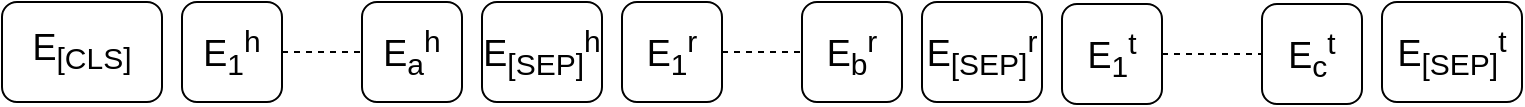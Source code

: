 <mxfile version="21.7.4" type="github">
  <diagram name="Page-1" id="74e2e168-ea6b-b213-b513-2b3c1d86103e">
    <mxGraphModel dx="1289" dy="889" grid="1" gridSize="10" guides="1" tooltips="1" connect="1" arrows="1" fold="1" page="1" pageScale="1" pageWidth="1100" pageHeight="850" background="none" math="0" shadow="0">
      <root>
        <mxCell id="0" />
        <mxCell id="1" parent="0" />
        <mxCell id="N3PisCW0dnbsBlv9NRA1-1" value="&lt;font style=&quot;font-size: 18px;&quot;&gt;E&lt;sub style=&quot;&quot;&gt;[CLS]&lt;/sub&gt;&lt;/font&gt;" style="rounded=1;whiteSpace=wrap;html=1;" vertex="1" parent="1">
          <mxGeometry x="30" y="730" width="80" height="50" as="geometry" />
        </mxCell>
        <mxCell id="N3PisCW0dnbsBlv9NRA1-5" value="&lt;font style=&quot;font-size: 18px;&quot;&gt;E&lt;sub&gt;1&lt;/sub&gt;&lt;sup&gt;h&lt;/sup&gt;&lt;/font&gt;" style="rounded=1;whiteSpace=wrap;html=1;" vertex="1" parent="1">
          <mxGeometry x="120" y="730" width="50" height="50" as="geometry" />
        </mxCell>
        <mxCell id="N3PisCW0dnbsBlv9NRA1-6" value="&lt;font style=&quot;font-size: 18px;&quot;&gt;E&lt;sub&gt;a&lt;/sub&gt;&lt;sup&gt;h&lt;/sup&gt;&lt;/font&gt;" style="rounded=1;whiteSpace=wrap;html=1;" vertex="1" parent="1">
          <mxGeometry x="210" y="730" width="50" height="50" as="geometry" />
        </mxCell>
        <mxCell id="N3PisCW0dnbsBlv9NRA1-7" value="&lt;font style=&quot;font-size: 18px;&quot;&gt;E&lt;sub&gt;b&lt;/sub&gt;&lt;sup style=&quot;&quot;&gt;r&lt;/sup&gt;&lt;/font&gt;" style="rounded=1;whiteSpace=wrap;html=1;" vertex="1" parent="1">
          <mxGeometry x="430" y="730" width="50" height="50" as="geometry" />
        </mxCell>
        <mxCell id="N3PisCW0dnbsBlv9NRA1-8" value="&lt;font style=&quot;font-size: 18px;&quot;&gt;E&lt;sub&gt;1&lt;/sub&gt;&lt;sup&gt;t&lt;/sup&gt;&lt;/font&gt;" style="rounded=1;whiteSpace=wrap;html=1;" vertex="1" parent="1">
          <mxGeometry x="560" y="731" width="50" height="50" as="geometry" />
        </mxCell>
        <mxCell id="N3PisCW0dnbsBlv9NRA1-9" value="&lt;font style=&quot;font-size: 18px;&quot;&gt;E&lt;sub&gt;1&lt;/sub&gt;&lt;sup&gt;r&lt;/sup&gt;&lt;/font&gt;" style="rounded=1;whiteSpace=wrap;html=1;" vertex="1" parent="1">
          <mxGeometry x="340" y="730" width="50" height="50" as="geometry" />
        </mxCell>
        <mxCell id="N3PisCW0dnbsBlv9NRA1-10" value="&lt;font style=&quot;font-size: 18px;&quot;&gt;E&lt;sub&gt;[SEP]&lt;/sub&gt;&lt;sup&gt;h&lt;/sup&gt;&lt;/font&gt;" style="rounded=1;whiteSpace=wrap;html=1;" vertex="1" parent="1">
          <mxGeometry x="270" y="730" width="60" height="50" as="geometry" />
        </mxCell>
        <mxCell id="N3PisCW0dnbsBlv9NRA1-12" value="&lt;font style=&quot;font-size: 18px;&quot;&gt;E&lt;sub style=&quot;&quot;&gt;[SEP]&lt;/sub&gt;&lt;sup style=&quot;&quot;&gt;r&lt;/sup&gt;&lt;/font&gt;" style="rounded=1;whiteSpace=wrap;html=1;" vertex="1" parent="1">
          <mxGeometry x="490" y="730" width="60" height="50" as="geometry" />
        </mxCell>
        <mxCell id="N3PisCW0dnbsBlv9NRA1-13" value="&lt;font style=&quot;font-size: 18px;&quot;&gt;E&lt;sub&gt;c&lt;/sub&gt;&lt;sup&gt;t&lt;/sup&gt;&lt;/font&gt;" style="rounded=1;whiteSpace=wrap;html=1;" vertex="1" parent="1">
          <mxGeometry x="660" y="731" width="50" height="50" as="geometry" />
        </mxCell>
        <mxCell id="N3PisCW0dnbsBlv9NRA1-14" value="&lt;font style=&quot;font-size: 18px;&quot;&gt;E&lt;sub&gt;[SEP]&lt;/sub&gt;&lt;sup&gt;t&lt;/sup&gt;&lt;/font&gt;" style="rounded=1;whiteSpace=wrap;html=1;" vertex="1" parent="1">
          <mxGeometry x="720" y="730" width="70" height="50" as="geometry" />
        </mxCell>
        <mxCell id="N3PisCW0dnbsBlv9NRA1-16" value="" style="endArrow=none;dashed=1;html=1;rounded=0;exitX=1;exitY=0.5;exitDx=0;exitDy=0;entryX=0;entryY=0.5;entryDx=0;entryDy=0;" edge="1" parent="1" source="N3PisCW0dnbsBlv9NRA1-5" target="N3PisCW0dnbsBlv9NRA1-6">
          <mxGeometry width="50" height="50" relative="1" as="geometry">
            <mxPoint x="160" y="800" as="sourcePoint" />
            <mxPoint x="210" y="750" as="targetPoint" />
            <Array as="points">
              <mxPoint x="190" y="755" />
            </Array>
          </mxGeometry>
        </mxCell>
        <mxCell id="N3PisCW0dnbsBlv9NRA1-18" value="" style="endArrow=none;dashed=1;html=1;rounded=0;exitX=1;exitY=0.5;exitDx=0;exitDy=0;entryX=0;entryY=0.5;entryDx=0;entryDy=0;" edge="1" parent="1" source="N3PisCW0dnbsBlv9NRA1-9" target="N3PisCW0dnbsBlv9NRA1-7">
          <mxGeometry width="50" height="50" relative="1" as="geometry">
            <mxPoint x="390" y="810" as="sourcePoint" />
            <mxPoint x="440" y="760" as="targetPoint" />
          </mxGeometry>
        </mxCell>
        <mxCell id="N3PisCW0dnbsBlv9NRA1-22" value="" style="endArrow=none;dashed=1;html=1;rounded=0;entryX=0;entryY=0.5;entryDx=0;entryDy=0;exitX=1;exitY=0.5;exitDx=0;exitDy=0;" edge="1" parent="1" source="N3PisCW0dnbsBlv9NRA1-8" target="N3PisCW0dnbsBlv9NRA1-13">
          <mxGeometry width="50" height="50" relative="1" as="geometry">
            <mxPoint x="610" y="760" as="sourcePoint" />
            <mxPoint x="660" y="710" as="targetPoint" />
          </mxGeometry>
        </mxCell>
      </root>
    </mxGraphModel>
  </diagram>
</mxfile>
